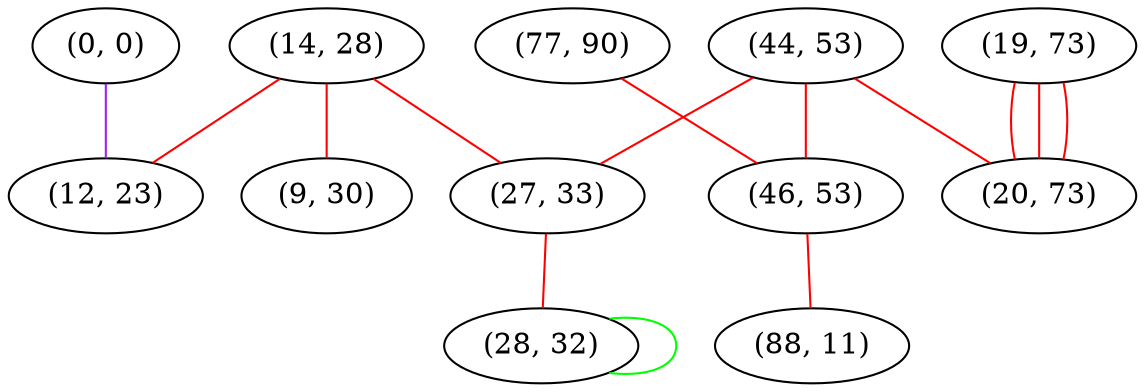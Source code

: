 graph "" {
"(44, 53)";
"(14, 28)";
"(27, 33)";
"(77, 90)";
"(0, 0)";
"(19, 73)";
"(9, 30)";
"(46, 53)";
"(28, 32)";
"(20, 73)";
"(12, 23)";
"(88, 11)";
"(44, 53)" -- "(27, 33)"  [color=red, key=0, weight=1];
"(44, 53)" -- "(20, 73)"  [color=red, key=0, weight=1];
"(44, 53)" -- "(46, 53)"  [color=red, key=0, weight=1];
"(14, 28)" -- "(12, 23)"  [color=red, key=0, weight=1];
"(14, 28)" -- "(27, 33)"  [color=red, key=0, weight=1];
"(14, 28)" -- "(9, 30)"  [color=red, key=0, weight=1];
"(27, 33)" -- "(28, 32)"  [color=red, key=0, weight=1];
"(77, 90)" -- "(46, 53)"  [color=red, key=0, weight=1];
"(0, 0)" -- "(12, 23)"  [color=purple, key=0, weight=4];
"(19, 73)" -- "(20, 73)"  [color=red, key=0, weight=1];
"(19, 73)" -- "(20, 73)"  [color=red, key=1, weight=1];
"(19, 73)" -- "(20, 73)"  [color=red, key=2, weight=1];
"(46, 53)" -- "(88, 11)"  [color=red, key=0, weight=1];
"(28, 32)" -- "(28, 32)"  [color=green, key=0, weight=2];
}
